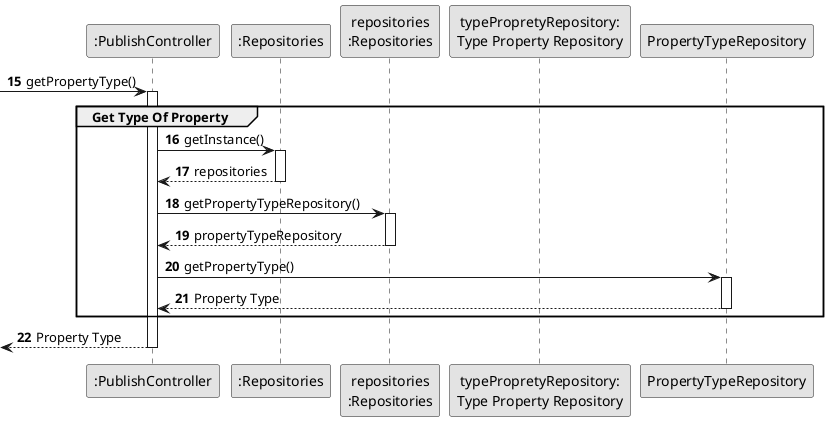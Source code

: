 @startuml
skinparam monochrome true
skinparam packageStyle rectangle
skinparam shadowing false

participant ":PublishController" as CTRL
participant ":Repositories" as Repository
participant "repositories\n:Repositories" as Repository2
participant "typePropretyRepository:\nType Property Repository" as TypePropertyRepository

autonumber 15


-> CTRL : getPropertyType()
         activate CTRL

         group Get Type Of Property

        CTRL -> Repository : getInstance()
        activate Repository

        Repository --> CTRL : repositories
        deactivate Repository

        CTRL -> Repository2 : getPropertyTypeRepository()
        activate Repository2

        Repository2 --> CTRL : propertyTypeRepository
        deactivate Repository2


                CTRL -> PropertyTypeRepository : getPropertyType()
                activate PropertyTypeRepository

                PropertyTypeRepository --> CTRL : Property Type
                deactivate PropertyTypeRepository

     end

             <-- CTRL : Property Type
            deactivate CTRL

    @enduml